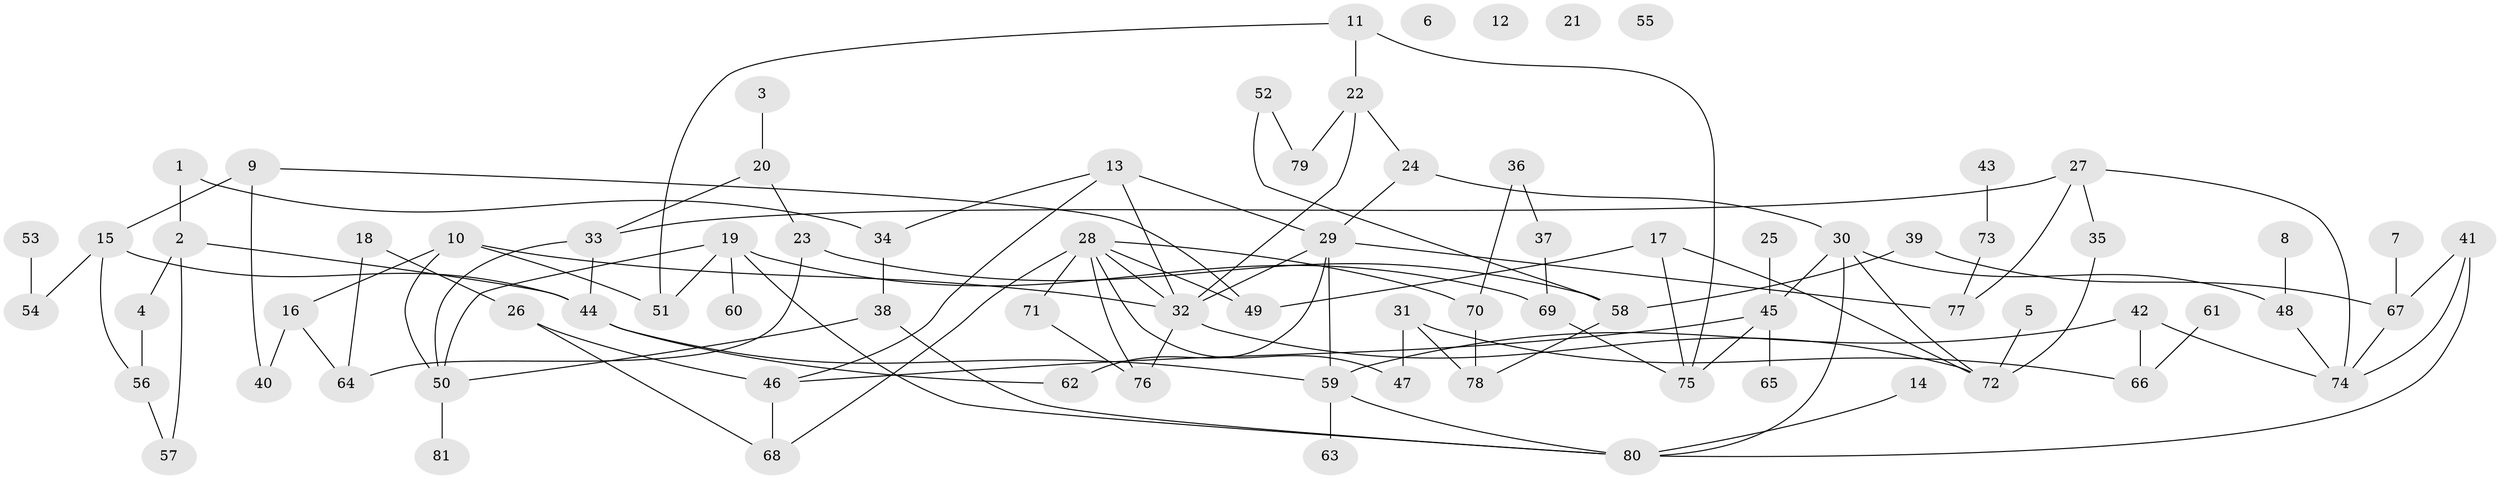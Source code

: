 // coarse degree distribution, {4: 0.125, 3: 0.15, 2: 0.2, 1: 0.15, 0: 0.1, 5: 0.075, 7: 0.05, 8: 0.05, 9: 0.025, 6: 0.05, 10: 0.025}
// Generated by graph-tools (version 1.1) at 2025/16/03/04/25 18:16:27]
// undirected, 81 vertices, 115 edges
graph export_dot {
graph [start="1"]
  node [color=gray90,style=filled];
  1;
  2;
  3;
  4;
  5;
  6;
  7;
  8;
  9;
  10;
  11;
  12;
  13;
  14;
  15;
  16;
  17;
  18;
  19;
  20;
  21;
  22;
  23;
  24;
  25;
  26;
  27;
  28;
  29;
  30;
  31;
  32;
  33;
  34;
  35;
  36;
  37;
  38;
  39;
  40;
  41;
  42;
  43;
  44;
  45;
  46;
  47;
  48;
  49;
  50;
  51;
  52;
  53;
  54;
  55;
  56;
  57;
  58;
  59;
  60;
  61;
  62;
  63;
  64;
  65;
  66;
  67;
  68;
  69;
  70;
  71;
  72;
  73;
  74;
  75;
  76;
  77;
  78;
  79;
  80;
  81;
  1 -- 2;
  1 -- 34;
  2 -- 4;
  2 -- 44;
  2 -- 57;
  3 -- 20;
  4 -- 56;
  5 -- 72;
  7 -- 67;
  8 -- 48;
  9 -- 15;
  9 -- 40;
  9 -- 49;
  10 -- 16;
  10 -- 32;
  10 -- 50;
  10 -- 51;
  11 -- 22;
  11 -- 51;
  11 -- 75;
  13 -- 29;
  13 -- 32;
  13 -- 34;
  13 -- 46;
  14 -- 80;
  15 -- 44;
  15 -- 54;
  15 -- 56;
  16 -- 40;
  16 -- 64;
  17 -- 49;
  17 -- 72;
  17 -- 75;
  18 -- 26;
  18 -- 64;
  19 -- 50;
  19 -- 51;
  19 -- 60;
  19 -- 69;
  19 -- 80;
  20 -- 23;
  20 -- 33;
  22 -- 24;
  22 -- 32;
  22 -- 79;
  23 -- 58;
  23 -- 64;
  24 -- 29;
  24 -- 30;
  25 -- 45;
  26 -- 46;
  26 -- 68;
  27 -- 33;
  27 -- 35;
  27 -- 74;
  27 -- 77;
  28 -- 32;
  28 -- 47;
  28 -- 49;
  28 -- 68;
  28 -- 70;
  28 -- 71;
  28 -- 76;
  29 -- 32;
  29 -- 59;
  29 -- 62;
  29 -- 77;
  30 -- 45;
  30 -- 48;
  30 -- 72;
  30 -- 80;
  31 -- 47;
  31 -- 66;
  31 -- 78;
  32 -- 72;
  32 -- 76;
  33 -- 44;
  33 -- 50;
  34 -- 38;
  35 -- 72;
  36 -- 37;
  36 -- 70;
  37 -- 69;
  38 -- 50;
  38 -- 80;
  39 -- 58;
  39 -- 67;
  41 -- 67;
  41 -- 74;
  41 -- 80;
  42 -- 59;
  42 -- 66;
  42 -- 74;
  43 -- 73;
  44 -- 59;
  44 -- 62;
  45 -- 46;
  45 -- 65;
  45 -- 75;
  46 -- 68;
  48 -- 74;
  50 -- 81;
  52 -- 58;
  52 -- 79;
  53 -- 54;
  56 -- 57;
  58 -- 78;
  59 -- 63;
  59 -- 80;
  61 -- 66;
  67 -- 74;
  69 -- 75;
  70 -- 78;
  71 -- 76;
  73 -- 77;
}
